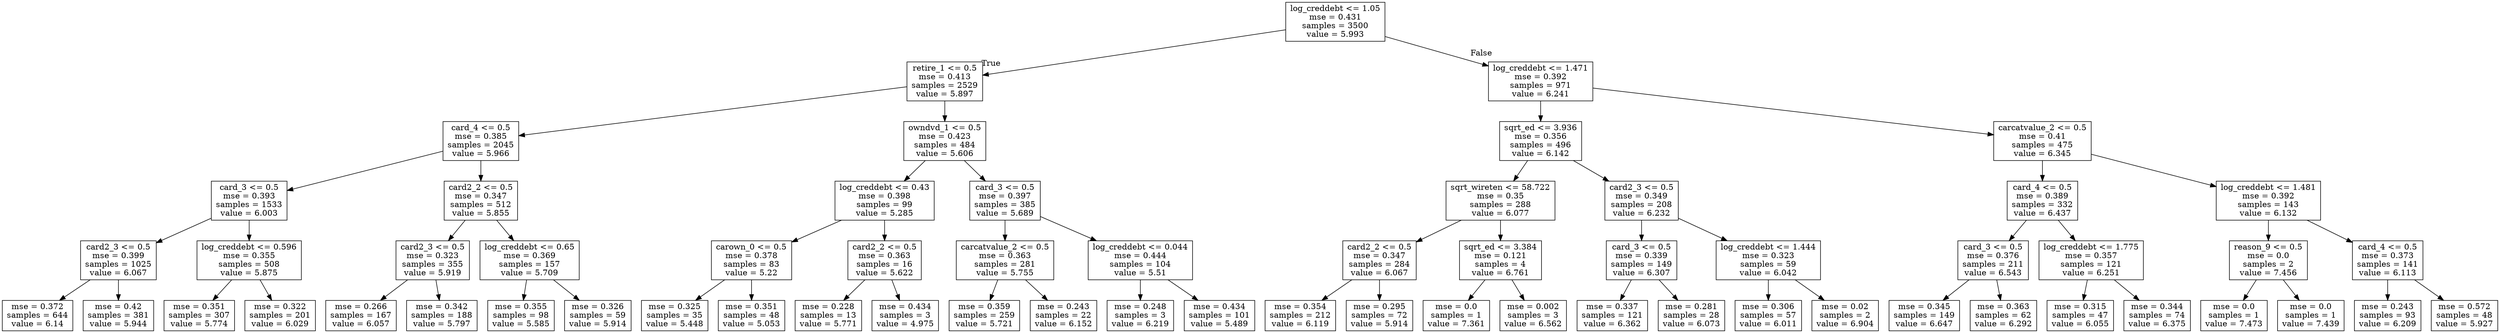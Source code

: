 digraph Tree {
node [shape=box] ;
0 [label="log_creddebt <= 1.05\nmse = 0.431\nsamples = 3500\nvalue = 5.993"] ;
1 [label="retire_1 <= 0.5\nmse = 0.413\nsamples = 2529\nvalue = 5.897"] ;
0 -> 1 [labeldistance=2.5, labelangle=45, headlabel="True"] ;
2 [label="card_4 <= 0.5\nmse = 0.385\nsamples = 2045\nvalue = 5.966"] ;
1 -> 2 ;
3 [label="card_3 <= 0.5\nmse = 0.393\nsamples = 1533\nvalue = 6.003"] ;
2 -> 3 ;
4 [label="card2_3 <= 0.5\nmse = 0.399\nsamples = 1025\nvalue = 6.067"] ;
3 -> 4 ;
5 [label="mse = 0.372\nsamples = 644\nvalue = 6.14"] ;
4 -> 5 ;
6 [label="mse = 0.42\nsamples = 381\nvalue = 5.944"] ;
4 -> 6 ;
7 [label="log_creddebt <= 0.596\nmse = 0.355\nsamples = 508\nvalue = 5.875"] ;
3 -> 7 ;
8 [label="mse = 0.351\nsamples = 307\nvalue = 5.774"] ;
7 -> 8 ;
9 [label="mse = 0.322\nsamples = 201\nvalue = 6.029"] ;
7 -> 9 ;
10 [label="card2_2 <= 0.5\nmse = 0.347\nsamples = 512\nvalue = 5.855"] ;
2 -> 10 ;
11 [label="card2_3 <= 0.5\nmse = 0.323\nsamples = 355\nvalue = 5.919"] ;
10 -> 11 ;
12 [label="mse = 0.266\nsamples = 167\nvalue = 6.057"] ;
11 -> 12 ;
13 [label="mse = 0.342\nsamples = 188\nvalue = 5.797"] ;
11 -> 13 ;
14 [label="log_creddebt <= 0.65\nmse = 0.369\nsamples = 157\nvalue = 5.709"] ;
10 -> 14 ;
15 [label="mse = 0.355\nsamples = 98\nvalue = 5.585"] ;
14 -> 15 ;
16 [label="mse = 0.326\nsamples = 59\nvalue = 5.914"] ;
14 -> 16 ;
17 [label="owndvd_1 <= 0.5\nmse = 0.423\nsamples = 484\nvalue = 5.606"] ;
1 -> 17 ;
18 [label="log_creddebt <= 0.43\nmse = 0.398\nsamples = 99\nvalue = 5.285"] ;
17 -> 18 ;
19 [label="carown_0 <= 0.5\nmse = 0.378\nsamples = 83\nvalue = 5.22"] ;
18 -> 19 ;
20 [label="mse = 0.325\nsamples = 35\nvalue = 5.448"] ;
19 -> 20 ;
21 [label="mse = 0.351\nsamples = 48\nvalue = 5.053"] ;
19 -> 21 ;
22 [label="card2_2 <= 0.5\nmse = 0.363\nsamples = 16\nvalue = 5.622"] ;
18 -> 22 ;
23 [label="mse = 0.228\nsamples = 13\nvalue = 5.771"] ;
22 -> 23 ;
24 [label="mse = 0.434\nsamples = 3\nvalue = 4.975"] ;
22 -> 24 ;
25 [label="card_3 <= 0.5\nmse = 0.397\nsamples = 385\nvalue = 5.689"] ;
17 -> 25 ;
26 [label="carcatvalue_2 <= 0.5\nmse = 0.363\nsamples = 281\nvalue = 5.755"] ;
25 -> 26 ;
27 [label="mse = 0.359\nsamples = 259\nvalue = 5.721"] ;
26 -> 27 ;
28 [label="mse = 0.243\nsamples = 22\nvalue = 6.152"] ;
26 -> 28 ;
29 [label="log_creddebt <= 0.044\nmse = 0.444\nsamples = 104\nvalue = 5.51"] ;
25 -> 29 ;
30 [label="mse = 0.248\nsamples = 3\nvalue = 6.219"] ;
29 -> 30 ;
31 [label="mse = 0.434\nsamples = 101\nvalue = 5.489"] ;
29 -> 31 ;
32 [label="log_creddebt <= 1.471\nmse = 0.392\nsamples = 971\nvalue = 6.241"] ;
0 -> 32 [labeldistance=2.5, labelangle=-45, headlabel="False"] ;
33 [label="sqrt_ed <= 3.936\nmse = 0.356\nsamples = 496\nvalue = 6.142"] ;
32 -> 33 ;
34 [label="sqrt_wireten <= 58.722\nmse = 0.35\nsamples = 288\nvalue = 6.077"] ;
33 -> 34 ;
35 [label="card2_2 <= 0.5\nmse = 0.347\nsamples = 284\nvalue = 6.067"] ;
34 -> 35 ;
36 [label="mse = 0.354\nsamples = 212\nvalue = 6.119"] ;
35 -> 36 ;
37 [label="mse = 0.295\nsamples = 72\nvalue = 5.914"] ;
35 -> 37 ;
38 [label="sqrt_ed <= 3.384\nmse = 0.121\nsamples = 4\nvalue = 6.761"] ;
34 -> 38 ;
39 [label="mse = 0.0\nsamples = 1\nvalue = 7.361"] ;
38 -> 39 ;
40 [label="mse = 0.002\nsamples = 3\nvalue = 6.562"] ;
38 -> 40 ;
41 [label="card2_3 <= 0.5\nmse = 0.349\nsamples = 208\nvalue = 6.232"] ;
33 -> 41 ;
42 [label="card_3 <= 0.5\nmse = 0.339\nsamples = 149\nvalue = 6.307"] ;
41 -> 42 ;
43 [label="mse = 0.337\nsamples = 121\nvalue = 6.362"] ;
42 -> 43 ;
44 [label="mse = 0.281\nsamples = 28\nvalue = 6.073"] ;
42 -> 44 ;
45 [label="log_creddebt <= 1.444\nmse = 0.323\nsamples = 59\nvalue = 6.042"] ;
41 -> 45 ;
46 [label="mse = 0.306\nsamples = 57\nvalue = 6.011"] ;
45 -> 46 ;
47 [label="mse = 0.02\nsamples = 2\nvalue = 6.904"] ;
45 -> 47 ;
48 [label="carcatvalue_2 <= 0.5\nmse = 0.41\nsamples = 475\nvalue = 6.345"] ;
32 -> 48 ;
49 [label="card_4 <= 0.5\nmse = 0.389\nsamples = 332\nvalue = 6.437"] ;
48 -> 49 ;
50 [label="card_3 <= 0.5\nmse = 0.376\nsamples = 211\nvalue = 6.543"] ;
49 -> 50 ;
51 [label="mse = 0.345\nsamples = 149\nvalue = 6.647"] ;
50 -> 51 ;
52 [label="mse = 0.363\nsamples = 62\nvalue = 6.292"] ;
50 -> 52 ;
53 [label="log_creddebt <= 1.775\nmse = 0.357\nsamples = 121\nvalue = 6.251"] ;
49 -> 53 ;
54 [label="mse = 0.315\nsamples = 47\nvalue = 6.055"] ;
53 -> 54 ;
55 [label="mse = 0.344\nsamples = 74\nvalue = 6.375"] ;
53 -> 55 ;
56 [label="log_creddebt <= 1.481\nmse = 0.392\nsamples = 143\nvalue = 6.132"] ;
48 -> 56 ;
57 [label="reason_9 <= 0.5\nmse = 0.0\nsamples = 2\nvalue = 7.456"] ;
56 -> 57 ;
58 [label="mse = 0.0\nsamples = 1\nvalue = 7.473"] ;
57 -> 58 ;
59 [label="mse = 0.0\nsamples = 1\nvalue = 7.439"] ;
57 -> 59 ;
60 [label="card_4 <= 0.5\nmse = 0.373\nsamples = 141\nvalue = 6.113"] ;
56 -> 60 ;
61 [label="mse = 0.243\nsamples = 93\nvalue = 6.209"] ;
60 -> 61 ;
62 [label="mse = 0.572\nsamples = 48\nvalue = 5.927"] ;
60 -> 62 ;
}